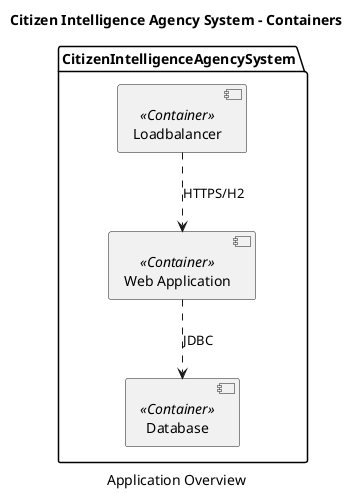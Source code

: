 @startuml
title Citizen Intelligence Agency System - Containers
caption Application Overview
package CitizenIntelligenceAgencySystem {
  component "Database" <<Container>> as 103
  component "Loadbalancer" <<Container>> as 8
  component "Web Application" <<Container>> as 9
}
8 ..> 9 : HTTPS/H2
9 ..> 103 : JDBC
@enduml